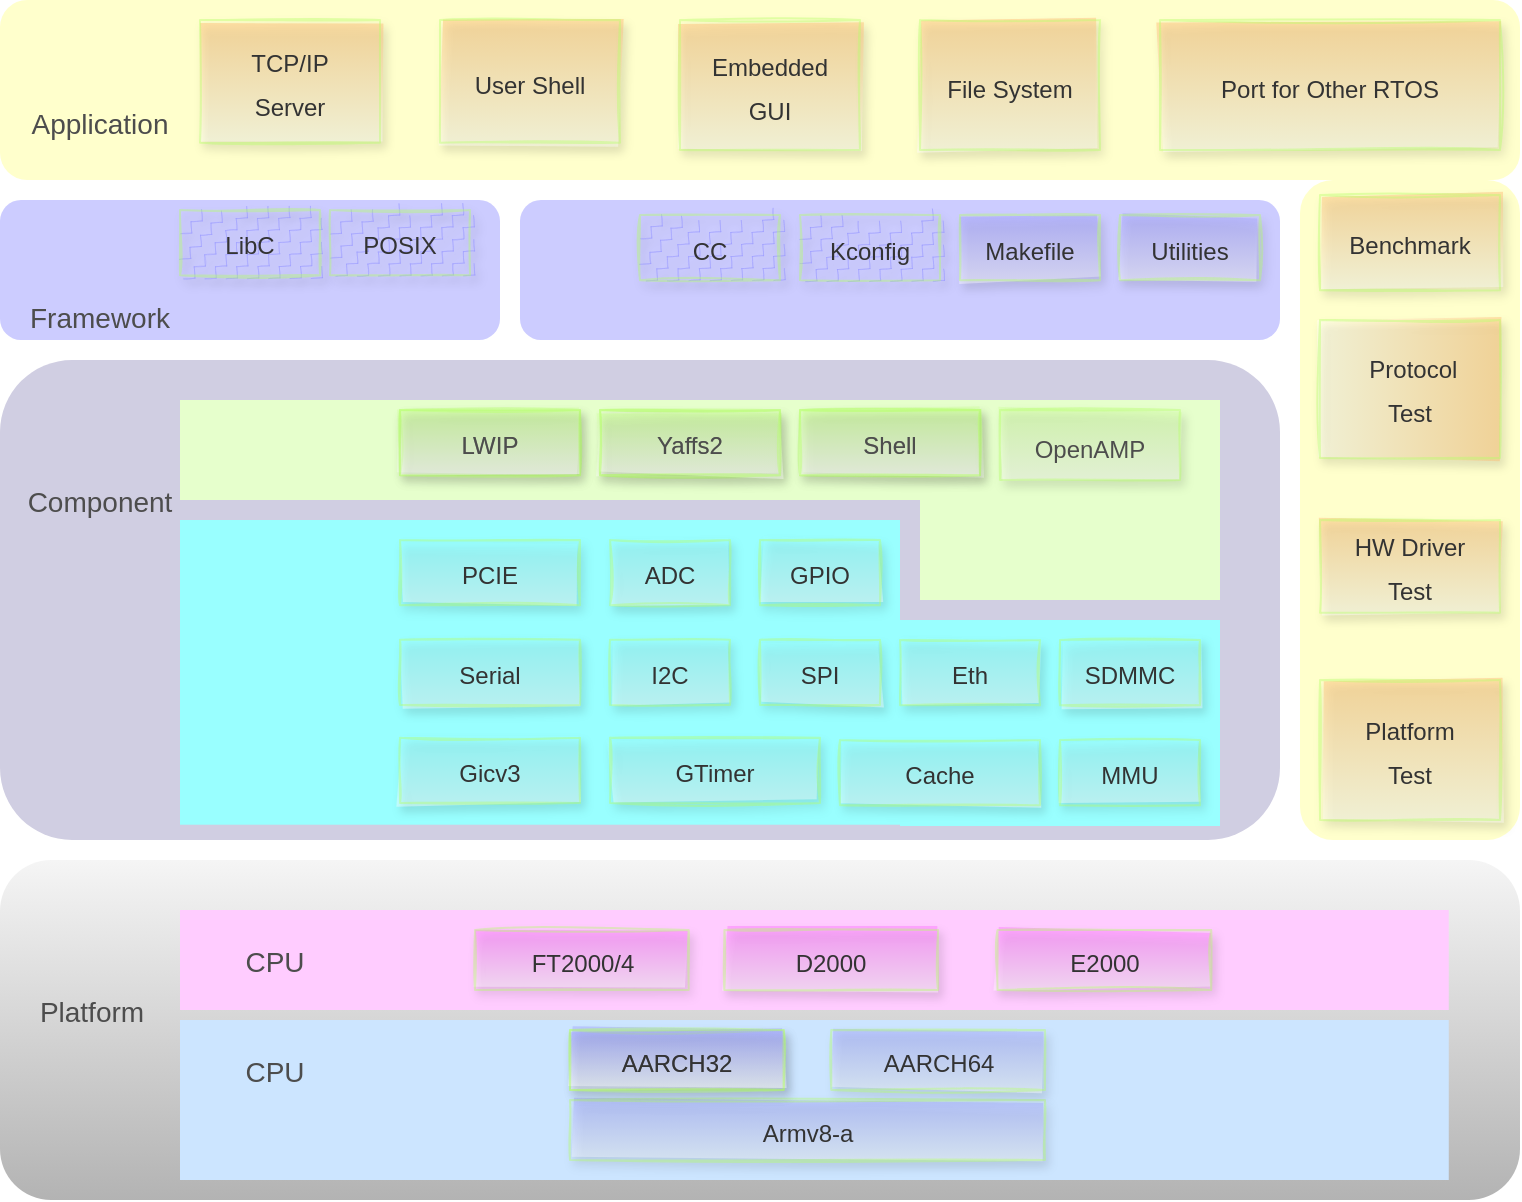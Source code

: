 <mxfile scale="1.5" border="0" disableSvgWarning="true">
    <diagram id="BiUoWOzJMBxxvGTYzvqh" name=" 1 ">
        <mxGraphModel dx="786" dy="472" grid="1" gridSize="10" guides="1" tooltips="1" connect="1" arrows="1" fold="1" page="1" pageScale="1" pageWidth="827" pageHeight="1169" background="none" math="0" shadow="0">
            <root>
                <mxCell id="0"/>
                <mxCell id="1" parent="0"/>
                <mxCell id="2" value="" style="rounded=1;whiteSpace=wrap;html=1;labelBorderColor=#000000;fillColor=#FFFFCC;strokeColor=none;" parent="1" vertex="1">
                    <mxGeometry x="40" y="30" width="760" height="90" as="geometry"/>
                </mxCell>
                <mxCell id="3" value="&lt;font color=&quot;#4d4d4d&quot; style=&quot;font-size: 18px;&quot;&gt;&lt;/font&gt;" style="text;html=1;align=center;verticalAlign=middle;whiteSpace=wrap;rounded=0;fontSize=18;fontStyle=1" parent="1" vertex="1">
                    <mxGeometry x="60" y="40" width="60" height="40" as="geometry"/>
                </mxCell>
                <mxCell id="4" value="" style="rounded=1;whiteSpace=wrap;html=1;labelBorderColor=#000000;fillColor=#CCCCFF;strokeColor=none;" parent="1" vertex="1">
                    <mxGeometry x="40" y="130" width="250" height="70" as="geometry"/>
                </mxCell>
                <mxCell id="5" value="&lt;font color=&quot;#4d4d4d&quot; style=&quot;font-size: 18px&quot;&gt;&lt;/font&gt;" style="text;html=1;align=center;verticalAlign=middle;whiteSpace=wrap;rounded=0;fontSize=18;fontStyle=1" parent="1" vertex="1">
                    <mxGeometry x="60" y="137.65" width="60" height="40" as="geometry"/>
                </mxCell>
                <mxCell id="8" value="" style="rounded=1;whiteSpace=wrap;html=1;fillColor=#d0cee2;labelBorderColor=#000000;strokeColor=none;" parent="1" vertex="1">
                    <mxGeometry x="40" y="210" width="640" height="240" as="geometry"/>
                </mxCell>
                <mxCell id="9" value="&lt;font color=&quot;#4d4d4d&quot; style=&quot;font-size: 18px&quot;&gt;&lt;/font&gt;" style="text;html=1;align=center;verticalAlign=middle;whiteSpace=wrap;rounded=0;fontSize=18;fontStyle=1" parent="1" vertex="1">
                    <mxGeometry x="60" y="230" width="60" height="40" as="geometry"/>
                </mxCell>
                <mxCell id="13" value="" style="rounded=1;whiteSpace=wrap;html=1;labelBorderColor=#000000;fillColor=#CCCCFF;strokeColor=none;" parent="1" vertex="1">
                    <mxGeometry x="300" y="130" width="380" height="70" as="geometry"/>
                </mxCell>
                <mxCell id="38" value="" style="group" parent="1" vertex="1" connectable="0">
                    <mxGeometry x="40" y="460" width="760" height="170" as="geometry"/>
                </mxCell>
                <mxCell id="11" value="" style="rounded=1;whiteSpace=wrap;html=1;fillColor=#f5f5f5;labelBorderColor=#000000;gradientColor=#b3b3b3;strokeColor=none;" parent="38" vertex="1">
                    <mxGeometry width="760" height="170" as="geometry"/>
                </mxCell>
                <mxCell id="12" value="&lt;font color=&quot;#4d4d4d&quot; style=&quot;font-size: 18px&quot;&gt;&lt;/font&gt;" style="text;html=1;align=center;verticalAlign=middle;whiteSpace=wrap;rounded=0;fontSize=18;fontStyle=1" parent="38" vertex="1">
                    <mxGeometry x="10" y="30" width="71.25" height="40" as="geometry"/>
                </mxCell>
                <mxCell id="21" value="" style="rounded=0;whiteSpace=wrap;html=1;fontSize=18;strokeColor=none;fillColor=#FFCCFF;" parent="38" vertex="1">
                    <mxGeometry x="90" y="25" width="634.38" height="50" as="geometry"/>
                </mxCell>
                <mxCell id="22" value="" style="rounded=0;whiteSpace=wrap;html=1;fontSize=18;strokeColor=none;fillColor=#CCE5FF;" parent="38" vertex="1">
                    <mxGeometry x="90" y="80" width="634.38" height="80" as="geometry"/>
                </mxCell>
                <mxCell id="23" value="&lt;font color=&quot;#4d4d4d&quot; style=&quot;font-weight: normal ; font-size: 14px&quot;&gt;CPU&lt;/font&gt;" style="text;html=1;align=center;verticalAlign=middle;whiteSpace=wrap;rounded=0;fontSize=18;fontStyle=1" parent="38" vertex="1">
                    <mxGeometry x="90" y="30" width="95" height="40" as="geometry"/>
                </mxCell>
                <mxCell id="24" value="&lt;font color=&quot;#4d4d4d&quot; style=&quot;font-weight: normal ; font-size: 14px&quot;&gt;CPU&lt;/font&gt;" style="text;html=1;align=center;verticalAlign=middle;whiteSpace=wrap;rounded=0;fontSize=18;fontStyle=1" parent="38" vertex="1">
                    <mxGeometry x="90" y="85" width="95" height="40" as="geometry"/>
                </mxCell>
                <mxCell id="30" value="&lt;font color=&quot;#333333&quot; style=&quot;font-size: 12px&quot;&gt;Armv8-a&lt;/font&gt;" style="rounded=0;whiteSpace=wrap;html=1;fontSize=18;strokeColor=#B3FF66;shadow=1;sketch=1;opacity=40;gradientColor=#ffffff;gradientDirection=south;fillStyle=auto;fillColor=#9999FF;" parent="38" vertex="1">
                    <mxGeometry x="285" y="120" width="237.5" height="30" as="geometry"/>
                </mxCell>
                <mxCell id="31" value="&lt;font color=&quot;#333333&quot; style=&quot;font-size: 12px&quot;&gt;AARCH32&lt;/font&gt;" style="rounded=0;whiteSpace=wrap;html=1;fontSize=18;strokeColor=#B3FF66;shadow=1;sketch=1;opacity=40;gradientColor=#ffffff;gradientDirection=south;fillStyle=auto;fillColor=#9999FF;" parent="38" vertex="1">
                    <mxGeometry x="285" y="85" width="106.875" height="30" as="geometry"/>
                </mxCell>
                <mxCell id="32" value="&lt;font color=&quot;#333333&quot; style=&quot;font-size: 12px&quot;&gt;AARCH64&lt;/font&gt;" style="rounded=0;whiteSpace=wrap;html=1;fontSize=18;strokeColor=#B3FF66;shadow=1;sketch=1;opacity=40;gradientColor=#ffffff;gradientDirection=south;fillStyle=auto;fillColor=#9999FF;" parent="38" vertex="1">
                    <mxGeometry x="415.625" y="85" width="106.875" height="30" as="geometry"/>
                </mxCell>
                <mxCell id="34" value="&lt;font color=&quot;#333333&quot; style=&quot;font-size: 12px&quot;&gt;FT2000/4&lt;/font&gt;" style="rounded=0;whiteSpace=wrap;html=1;fontSize=18;strokeColor=#B3FF66;shadow=1;sketch=1;opacity=40;gradientColor=#ffffff;gradientDirection=south;fillStyle=auto;fillColor=#FF66FF;" parent="38" vertex="1">
                    <mxGeometry x="237.5" y="35" width="106.875" height="30" as="geometry"/>
                </mxCell>
                <mxCell id="35" value="&lt;font color=&quot;#333333&quot; style=&quot;font-size: 12px&quot;&gt;D2000&lt;/font&gt;" style="rounded=0;whiteSpace=wrap;html=1;fontSize=18;strokeColor=#B3FF66;shadow=1;sketch=1;opacity=40;gradientColor=#ffffff;gradientDirection=south;fillStyle=auto;fillColor=#FF66FF;" parent="38" vertex="1">
                    <mxGeometry x="362.188" y="35" width="106.875" height="30" as="geometry"/>
                </mxCell>
                <mxCell id="37" value="&lt;font color=&quot;#333333&quot; style=&quot;font-size: 12px&quot;&gt;E2000&lt;/font&gt;" style="rounded=0;whiteSpace=wrap;html=1;fontSize=18;strokeColor=#B3FF66;shadow=1;sketch=1;opacity=40;gradientColor=#ffffff;gradientDirection=south;fillStyle=auto;fillColor=#FF66FF;" parent="38" vertex="1">
                    <mxGeometry x="498.75" y="35" width="106.875" height="30" as="geometry"/>
                </mxCell>
                <mxCell id="146" value="&lt;font color=&quot;#4d4d4d&quot;&gt;&lt;span style=&quot;font-size: 14px&quot;&gt;Platform&lt;/span&gt;&lt;/font&gt;" style="text;html=1;strokeColor=none;fillColor=none;align=center;verticalAlign=middle;whiteSpace=wrap;rounded=0;shadow=1;sketch=1;fontSize=18;opacity=40;" parent="38" vertex="1">
                    <mxGeometry x="25.63" y="65" width="40" height="20" as="geometry"/>
                </mxCell>
                <mxCell id="163" value="&lt;font color=&quot;#333333&quot; style=&quot;font-size: 12px&quot;&gt;AARCH32&lt;/font&gt;" style="rounded=0;whiteSpace=wrap;html=1;fontSize=18;strokeColor=#B3FF66;shadow=1;sketch=1;opacity=40;gradientColor=#ffffff;gradientDirection=south;fillStyle=auto;fillColor=#9999FF;" vertex="1" parent="38">
                    <mxGeometry x="285" y="85" width="106.875" height="30" as="geometry"/>
                </mxCell>
                <mxCell id="40" value="" style="group;" parent="1" vertex="1" connectable="0">
                    <mxGeometry x="130" y="230" width="520" height="100" as="geometry"/>
                </mxCell>
                <mxCell id="15" value="" style="rounded=0;whiteSpace=wrap;html=1;fontSize=18;strokeColor=none;fillColor=#E6FFCC;" parent="40" vertex="1">
                    <mxGeometry width="520" height="50" as="geometry"/>
                </mxCell>
                <mxCell id="16" value="" style="rounded=0;whiteSpace=wrap;html=1;fontSize=18;strokeColor=none;fillColor=#E6FFCC;" parent="40" vertex="1">
                    <mxGeometry x="370" y="50" width="150" height="50" as="geometry"/>
                </mxCell>
                <mxCell id="18" value="&lt;font color=&quot;#4d4d4d&quot; style=&quot;font-weight: normal ; font-size: 14px&quot;&gt;&lt;/font&gt;" style="text;html=1;align=center;verticalAlign=middle;whiteSpace=wrap;rounded=0;fontSize=18;fontStyle=1" parent="40" vertex="1">
                    <mxGeometry x="10" y="5" width="60" height="40" as="geometry"/>
                </mxCell>
                <mxCell id="20" value="&lt;font color=&quot;#4d4d4d&quot; style=&quot;font-weight: normal ; font-size: 14px&quot;&gt;&lt;/font&gt;" style="text;html=1;align=center;verticalAlign=middle;whiteSpace=wrap;rounded=0;fontSize=18;fontStyle=1" parent="40" vertex="1">
                    <mxGeometry x="380" y="60" width="100" height="40" as="geometry"/>
                </mxCell>
                <mxCell id="120" value="&lt;font color=&quot;#4d4d4d&quot; style=&quot;font-size: 12px&quot;&gt;LWIP&lt;/font&gt;" style="rounded=0;whiteSpace=wrap;html=1;fontSize=18;strokeColor=#B3FF66;shadow=1;sketch=1;opacity=40;gradientColor=#ffffff;gradientDirection=south;fillStyle=auto;fillColor=#CCFF99;strokeWidth=1;" parent="40" vertex="1">
                    <mxGeometry x="110" y="5.002" width="90" height="32.647" as="geometry"/>
                </mxCell>
                <mxCell id="121" value="&lt;font color=&quot;#4d4d4d&quot; style=&quot;font-size: 12px&quot;&gt;Yaffs2&lt;/font&gt;" style="rounded=0;whiteSpace=wrap;html=1;fontSize=18;strokeColor=#B3FF66;shadow=1;sketch=1;opacity=40;gradientColor=#ffffff;gradientDirection=south;fillStyle=auto;fillColor=#CCFF99;" parent="40" vertex="1">
                    <mxGeometry x="210" y="5.002" width="90" height="32.647" as="geometry"/>
                </mxCell>
                <mxCell id="122" value="&lt;font color=&quot;#4d4d4d&quot; style=&quot;font-size: 12px&quot;&gt;Shell&lt;/font&gt;" style="rounded=0;whiteSpace=wrap;html=1;fontSize=18;strokeColor=#B3FF66;shadow=1;sketch=1;opacity=40;gradientColor=#ffffff;gradientDirection=south;fillStyle=auto;fillColor=#CCFF99;" parent="40" vertex="1">
                    <mxGeometry x="310" y="5.002" width="90" height="32.647" as="geometry"/>
                </mxCell>
                <mxCell id="123" value="&lt;font color=&quot;#4d4d4d&quot; style=&quot;font-size: 12px&quot;&gt;OpenAMP&lt;/font&gt;" style="rounded=0;whiteSpace=wrap;html=1;fontSize=18;strokeColor=#B3FF66;shadow=1;sketch=1;opacity=40;gradientColor=#ffffff;gradientDirection=south;fillStyle=auto;fillColor=#CCFF99;" parent="40" vertex="1">
                    <mxGeometry x="410" y="5" width="90" height="35" as="geometry"/>
                </mxCell>
                <mxCell id="151" value="" style="group;" vertex="1" connectable="0" parent="40">
                    <mxGeometry width="520" height="100" as="geometry"/>
                </mxCell>
                <mxCell id="152" value="" style="rounded=0;whiteSpace=wrap;html=1;fontSize=18;strokeColor=none;fillColor=#E6FFCC;" vertex="1" parent="151">
                    <mxGeometry width="520" height="50" as="geometry"/>
                </mxCell>
                <mxCell id="153" value="" style="rounded=0;whiteSpace=wrap;html=1;fontSize=18;strokeColor=none;fillColor=#E6FFCC;" vertex="1" parent="151">
                    <mxGeometry x="370" y="50" width="150" height="50" as="geometry"/>
                </mxCell>
                <mxCell id="154" value="&lt;font color=&quot;#4d4d4d&quot; style=&quot;font-weight: normal ; font-size: 14px&quot;&gt;&lt;/font&gt;" style="text;html=1;align=center;verticalAlign=middle;whiteSpace=wrap;rounded=0;fontSize=18;fontStyle=1" vertex="1" parent="151">
                    <mxGeometry x="10" y="5" width="60" height="40" as="geometry"/>
                </mxCell>
                <mxCell id="155" value="&lt;font color=&quot;#4d4d4d&quot; style=&quot;font-weight: normal ; font-size: 14px&quot;&gt;&lt;/font&gt;" style="text;html=1;align=center;verticalAlign=middle;whiteSpace=wrap;rounded=0;fontSize=18;fontStyle=1" vertex="1" parent="151">
                    <mxGeometry x="380" y="60" width="100" height="40" as="geometry"/>
                </mxCell>
                <mxCell id="156" value="&lt;font color=&quot;#4d4d4d&quot; style=&quot;font-size: 12px&quot;&gt;LWIP&lt;/font&gt;" style="rounded=0;whiteSpace=wrap;html=1;fontSize=18;strokeColor=#B3FF66;shadow=1;sketch=1;opacity=40;gradientColor=#ffffff;gradientDirection=south;fillStyle=auto;fillColor=#CCFF99;strokeWidth=1;" vertex="1" parent="151">
                    <mxGeometry x="110" y="5.002" width="90" height="32.647" as="geometry"/>
                </mxCell>
                <mxCell id="157" value="&lt;font color=&quot;#4d4d4d&quot; style=&quot;font-size: 12px&quot;&gt;Yaffs2&lt;/font&gt;" style="rounded=0;whiteSpace=wrap;html=1;fontSize=18;strokeColor=#B3FF66;shadow=1;sketch=1;opacity=40;gradientColor=#ffffff;gradientDirection=south;fillStyle=auto;fillColor=#CCFF99;" vertex="1" parent="151">
                    <mxGeometry x="210" y="5.002" width="90" height="32.647" as="geometry"/>
                </mxCell>
                <mxCell id="158" value="&lt;font color=&quot;#4d4d4d&quot; style=&quot;font-size: 12px&quot;&gt;Shell&lt;/font&gt;" style="rounded=0;whiteSpace=wrap;html=1;fontSize=18;strokeColor=#B3FF66;shadow=1;sketch=1;opacity=40;gradientColor=#ffffff;gradientDirection=south;fillStyle=auto;fillColor=#CCFF99;" vertex="1" parent="151">
                    <mxGeometry x="310" y="5.002" width="90" height="32.647" as="geometry"/>
                </mxCell>
                <mxCell id="159" value="&lt;font color=&quot;#4d4d4d&quot; style=&quot;font-size: 12px&quot;&gt;OpenAMP&lt;/font&gt;" style="rounded=0;whiteSpace=wrap;html=1;fontSize=18;strokeColor=#B3FF66;shadow=1;sketch=1;opacity=40;gradientColor=#ffffff;gradientDirection=south;fillStyle=auto;fillColor=#CCFF99;" vertex="1" parent="151">
                    <mxGeometry x="410" y="5" width="90" height="35" as="geometry"/>
                </mxCell>
                <mxCell id="160" value="&lt;font color=&quot;#4d4d4d&quot; style=&quot;font-size: 12px&quot;&gt;LWIP&lt;/font&gt;" style="rounded=0;whiteSpace=wrap;html=1;fontSize=18;strokeColor=#B3FF66;shadow=1;sketch=1;opacity=40;gradientColor=#ffffff;gradientDirection=south;fillStyle=auto;fillColor=#CCFF99;strokeWidth=1;" vertex="1" parent="151">
                    <mxGeometry x="110" y="5.002" width="90" height="32.647" as="geometry"/>
                </mxCell>
                <mxCell id="161" value="&lt;font color=&quot;#4d4d4d&quot; style=&quot;font-size: 12px&quot;&gt;Yaffs2&lt;/font&gt;" style="rounded=0;whiteSpace=wrap;html=1;fontSize=18;strokeColor=#B3FF66;shadow=1;sketch=1;opacity=40;gradientColor=#ffffff;gradientDirection=south;fillStyle=auto;fillColor=#CCFF99;" vertex="1" parent="151">
                    <mxGeometry x="210" y="5.002" width="90" height="32.647" as="geometry"/>
                </mxCell>
                <mxCell id="162" value="&lt;font color=&quot;#4d4d4d&quot; style=&quot;font-size: 12px&quot;&gt;Shell&lt;/font&gt;" style="rounded=0;whiteSpace=wrap;html=1;fontSize=18;strokeColor=#B3FF66;shadow=1;sketch=1;opacity=40;gradientColor=#ffffff;gradientDirection=south;fillStyle=auto;fillColor=#CCFF99;" vertex="1" parent="151">
                    <mxGeometry x="310" y="5.002" width="90" height="32.647" as="geometry"/>
                </mxCell>
                <mxCell id="80" value="" style="group" parent="1" vertex="1" connectable="0">
                    <mxGeometry x="130" y="290" width="520" height="185" as="geometry"/>
                </mxCell>
                <mxCell id="39" value="" style="group" parent="80" vertex="1" connectable="0">
                    <mxGeometry width="520" height="185" as="geometry"/>
                </mxCell>
                <mxCell id="17" value="" style="rounded=0;whiteSpace=wrap;html=1;fontSize=18;strokeColor=none;fillColor=#99FFFF;" parent="39" vertex="1">
                    <mxGeometry width="360" height="152.353" as="geometry"/>
                </mxCell>
                <mxCell id="19" value="&lt;font color=&quot;#4d4d4d&quot; style=&quot;font-weight: normal ; font-size: 14px&quot;&gt;&lt;/font&gt;" style="text;html=1;align=center;verticalAlign=middle;whiteSpace=wrap;rounded=0;fontSize=18;fontStyle=1" parent="39" vertex="1">
                    <mxGeometry x="10" width="80" height="141.471" as="geometry"/>
                </mxCell>
                <mxCell id="45" value="&lt;font color=&quot;#333333&quot; style=&quot;font-size: 12px&quot;&gt;Gicv3&lt;/font&gt;" style="rounded=0;whiteSpace=wrap;html=1;fontSize=18;strokeColor=#B3FF66;shadow=1;sketch=1;opacity=40;gradientColor=#ffffff;gradientDirection=south;fillStyle=auto;fillColor=#99FFFF;" parent="39" vertex="1">
                    <mxGeometry x="110" y="108.821" width="90" height="32.647" as="geometry"/>
                </mxCell>
                <mxCell id="46" value="&lt;font color=&quot;#333333&quot; style=&quot;font-size: 12px&quot;&gt;GTimer&lt;/font&gt;" style="rounded=0;whiteSpace=wrap;html=1;fontSize=18;strokeColor=#B3FF66;shadow=1;sketch=1;opacity=40;gradientColor=#ffffff;gradientDirection=south;fillStyle=auto;fillColor=#99FFFF;" parent="39" vertex="1">
                    <mxGeometry x="215" y="108.821" width="105" height="32.647" as="geometry"/>
                </mxCell>
                <mxCell id="47" value="&lt;font color=&quot;#333333&quot; style=&quot;font-size: 12px&quot;&gt;Serial&lt;/font&gt;" style="rounded=0;whiteSpace=wrap;html=1;fontSize=18;strokeColor=#B3FF66;shadow=1;sketch=1;opacity=40;gradientColor=#ffffff;gradientDirection=south;fillStyle=auto;fillColor=#99FFFF;" parent="39" vertex="1">
                    <mxGeometry x="110" y="59.852" width="90" height="32.647" as="geometry"/>
                </mxCell>
                <mxCell id="115" value="&lt;font color=&quot;#333333&quot; style=&quot;font-size: 12px&quot;&gt;PCIE&lt;/font&gt;" style="rounded=0;whiteSpace=wrap;html=1;fontSize=18;strokeColor=#B3FF66;shadow=1;sketch=1;opacity=40;gradientColor=#ffffff;gradientDirection=south;fillStyle=auto;fillColor=#99FFFF;" parent="39" vertex="1">
                    <mxGeometry x="110" y="10.002" width="90" height="32.647" as="geometry"/>
                </mxCell>
                <mxCell id="116" value="&lt;font color=&quot;#333333&quot; style=&quot;font-size: 12px&quot;&gt;I2C&lt;/font&gt;" style="rounded=0;whiteSpace=wrap;html=1;fontSize=18;strokeColor=#B3FF66;shadow=1;sketch=1;opacity=40;gradientColor=#ffffff;gradientDirection=south;fillStyle=auto;fillColor=#99FFFF;" parent="39" vertex="1">
                    <mxGeometry x="215" y="59.85" width="60" height="32.65" as="geometry"/>
                </mxCell>
                <mxCell id="117" value="&lt;font color=&quot;#333333&quot; style=&quot;font-size: 12px&quot;&gt;SPI&lt;/font&gt;" style="rounded=0;whiteSpace=wrap;html=1;fontSize=18;strokeColor=#B3FF66;shadow=1;sketch=1;opacity=40;gradientColor=#ffffff;gradientDirection=south;fillStyle=auto;fillColor=#99FFFF;" parent="39" vertex="1">
                    <mxGeometry x="290" y="59.85" width="60" height="32.65" as="geometry"/>
                </mxCell>
                <mxCell id="119" value="&lt;font color=&quot;#333333&quot; style=&quot;font-size: 12px&quot;&gt;GPIO&lt;/font&gt;" style="rounded=0;whiteSpace=wrap;html=1;fontSize=18;strokeColor=#B3FF66;shadow=1;sketch=1;opacity=40;gradientColor=#ffffff;gradientDirection=south;fillStyle=auto;fillColor=#99FFFF;" parent="39" vertex="1">
                    <mxGeometry x="290" y="10" width="60" height="32.65" as="geometry"/>
                </mxCell>
                <mxCell id="118" value="&lt;font color=&quot;#333333&quot; style=&quot;font-size: 12px&quot;&gt;ADC&lt;/font&gt;" style="rounded=0;whiteSpace=wrap;html=1;fontSize=18;strokeColor=#B3FF66;shadow=1;sketch=1;opacity=40;gradientColor=#ffffff;gradientDirection=south;fillStyle=auto;fillColor=#99FFFF;" parent="39" vertex="1">
                    <mxGeometry x="215" y="10" width="60" height="32.65" as="geometry"/>
                </mxCell>
                <mxCell id="79" value="" style="rounded=0;whiteSpace=wrap;html=1;fontSize=18;strokeColor=none;fillColor=#99FFFF;" parent="80" vertex="1">
                    <mxGeometry x="360" y="50" width="160" height="103" as="geometry"/>
                </mxCell>
                <mxCell id="81" value="&lt;font color=&quot;#333333&quot; style=&quot;font-size: 12px&quot;&gt;Eth&lt;/font&gt;" style="rounded=0;whiteSpace=wrap;html=1;fontSize=18;strokeColor=#B3FF66;shadow=1;sketch=1;opacity=40;gradientColor=#ffffff;gradientDirection=south;fillStyle=auto;fillColor=#99FFFF;" parent="80" vertex="1">
                    <mxGeometry x="360" y="60" width="70" height="32.65" as="geometry"/>
                </mxCell>
                <mxCell id="82" value="&lt;font color=&quot;#333333&quot; style=&quot;font-size: 12px&quot;&gt;SDMMC&lt;/font&gt;" style="rounded=0;whiteSpace=wrap;html=1;fontSize=18;strokeColor=#B3FF66;shadow=1;sketch=1;opacity=40;gradientColor=#ffffff;gradientDirection=south;fillStyle=auto;fillColor=#99FFFF;" parent="80" vertex="1">
                    <mxGeometry x="440" y="60" width="70" height="32.65" as="geometry"/>
                </mxCell>
                <mxCell id="100" value="&lt;font color=&quot;#333333&quot; style=&quot;font-size: 12px&quot;&gt;Cache&lt;/font&gt;" style="rounded=0;whiteSpace=wrap;html=1;fontSize=18;strokeColor=#B3FF66;shadow=1;sketch=1;opacity=40;gradientColor=#ffffff;gradientDirection=south;fillStyle=auto;fillColor=#99FFFF;" parent="80" vertex="1">
                    <mxGeometry x="330" y="110" width="100" height="32.65" as="geometry"/>
                </mxCell>
                <mxCell id="102" value="&lt;font color=&quot;#333333&quot; style=&quot;font-size: 12px&quot;&gt;MMU&lt;/font&gt;" style="rounded=0;whiteSpace=wrap;html=1;fontSize=18;strokeColor=#B3FF66;shadow=1;sketch=1;opacity=40;gradientColor=#ffffff;gradientDirection=south;fillStyle=auto;fillColor=#99FFFF;" parent="80" vertex="1">
                    <mxGeometry x="440" y="110" width="70" height="32.65" as="geometry"/>
                </mxCell>
                <mxCell id="124" value="&lt;font color=&quot;#333333&quot; style=&quot;font-size: 12px&quot;&gt;LibC&lt;/font&gt;" style="rounded=0;whiteSpace=wrap;html=1;fontSize=18;strokeColor=#B3FF66;shadow=1;sketch=1;opacity=40;gradientColor=#ffffff;gradientDirection=south;fillStyle=zigzag-line;fillColor=#9999FF;" parent="1" vertex="1">
                    <mxGeometry x="130" y="135" width="70" height="32.65" as="geometry"/>
                </mxCell>
                <mxCell id="125" value="&lt;font color=&quot;#333333&quot; style=&quot;font-size: 12px&quot;&gt;POSIX&lt;/font&gt;" style="rounded=0;whiteSpace=wrap;html=1;fontSize=18;strokeColor=#B3FF66;shadow=1;sketch=1;opacity=40;gradientColor=#ffffff;gradientDirection=south;fillStyle=zigzag-line;fillColor=#9999FF;" parent="1" vertex="1">
                    <mxGeometry x="205" y="135" width="70" height="32.65" as="geometry"/>
                </mxCell>
                <mxCell id="126" value="&lt;font color=&quot;#333333&quot; style=&quot;font-size: 12px&quot;&gt;CC&lt;/font&gt;" style="rounded=0;whiteSpace=wrap;html=1;fontSize=18;strokeColor=#B3FF66;shadow=1;sketch=1;opacity=40;gradientColor=#ffffff;gradientDirection=south;fillStyle=zigzag-line;fillColor=#9999FF;" parent="1" vertex="1">
                    <mxGeometry x="360" y="137.5" width="70" height="32.65" as="geometry"/>
                </mxCell>
                <mxCell id="127" value="&lt;font color=&quot;#333333&quot; style=&quot;font-size: 12px&quot;&gt;Kconfig&lt;/font&gt;" style="rounded=0;whiteSpace=wrap;html=1;fontSize=18;strokeColor=#B3FF66;shadow=1;sketch=1;opacity=40;gradientColor=#ffffff;gradientDirection=south;fillStyle=zigzag-line;fillColor=#9999FF;" parent="1" vertex="1">
                    <mxGeometry x="440" y="137.5" width="70" height="32.65" as="geometry"/>
                </mxCell>
                <mxCell id="128" value="&lt;font color=&quot;#333333&quot; style=&quot;font-size: 12px&quot;&gt;Makefile&lt;/font&gt;" style="rounded=0;whiteSpace=wrap;html=1;fontSize=18;strokeColor=#B3FF66;shadow=1;sketch=1;opacity=40;gradientColor=#ffffff;gradientDirection=south;fillStyle=auto;fillColor=#9999FF;" parent="1" vertex="1">
                    <mxGeometry x="520" y="137.5" width="70" height="32.65" as="geometry"/>
                </mxCell>
                <mxCell id="129" value="&lt;font color=&quot;#333333&quot; style=&quot;font-size: 12px&quot;&gt;Utilities&lt;/font&gt;" style="rounded=0;whiteSpace=wrap;html=1;fontSize=18;strokeColor=#B3FF66;shadow=1;sketch=1;opacity=40;gradientColor=#ffffff;gradientDirection=south;fillStyle=auto;fillColor=#9999FF;" parent="1" vertex="1">
                    <mxGeometry x="600" y="137.5" width="70" height="32.65" as="geometry"/>
                </mxCell>
                <mxCell id="130" value="" style="rounded=1;whiteSpace=wrap;html=1;labelBorderColor=#000000;strokeColor=none;fillColor=#FFFFCC;" parent="1" vertex="1">
                    <mxGeometry x="690" y="120" width="110" height="330" as="geometry"/>
                </mxCell>
                <mxCell id="132" value="&lt;font color=&quot;#333333&quot; style=&quot;font-size: 12px&quot;&gt;Platform &lt;br&gt;Test&lt;/font&gt;" style="rounded=0;whiteSpace=wrap;html=1;fontSize=18;strokeColor=#B3FF66;shadow=1;sketch=1;opacity=40;gradientColor=#ffffff;gradientDirection=south;fillStyle=auto;fillColor=#FFB366;" parent="1" vertex="1">
                    <mxGeometry x="700" y="370" width="90" height="70" as="geometry"/>
                </mxCell>
                <mxCell id="133" value="&lt;font color=&quot;#333333&quot; style=&quot;font-size: 12px&quot;&gt;HW Driver &lt;br&gt;Test&lt;/font&gt;" style="rounded=0;whiteSpace=wrap;html=1;fontSize=18;strokeColor=#B3FF66;shadow=1;sketch=1;opacity=40;gradientColor=#ffffff;gradientDirection=south;fillStyle=auto;fillColor=#FFB366;" parent="1" vertex="1">
                    <mxGeometry x="700" y="290" width="90" height="46.33" as="geometry"/>
                </mxCell>
                <mxCell id="134" value="&lt;font color=&quot;#333333&quot;&gt;&lt;font style=&quot;font-size: 12px&quot;&gt;Benchmark&lt;/font&gt;&lt;br&gt;&lt;/font&gt;" style="rounded=0;whiteSpace=wrap;html=1;fontSize=18;strokeColor=#B3FF66;shadow=1;sketch=1;opacity=40;gradientColor=#ffffff;gradientDirection=south;fillStyle=auto;fillColor=#FFB366;" parent="1" vertex="1">
                    <mxGeometry x="700" y="127.5" width="90" height="47.65" as="geometry"/>
                </mxCell>
                <mxCell id="135" value="&lt;font color=&quot;#333333&quot; style=&quot;font-size: 12px&quot;&gt;&amp;nbsp;Protocol&lt;br&gt;Test&lt;br&gt;&lt;/font&gt;" style="rounded=0;whiteSpace=wrap;html=1;fontSize=18;strokeColor=#B3FF66;shadow=1;sketch=1;opacity=40;gradientColor=#ffffff;gradientDirection=south;fillStyle=auto;fillColor=#FFB366;direction=south;" parent="1" vertex="1">
                    <mxGeometry x="700" y="190" width="90" height="68.97" as="geometry"/>
                </mxCell>
                <mxCell id="136" value="&lt;font color=&quot;#333333&quot; style=&quot;font-size: 12px&quot;&gt;TCP/IP &lt;br&gt;Server&lt;/font&gt;" style="rounded=0;whiteSpace=wrap;html=1;fontSize=18;strokeColor=#B3FF66;shadow=1;sketch=1;opacity=40;gradientColor=#ffffff;gradientDirection=south;fillStyle=auto;fillColor=#FFB366;" parent="1" vertex="1">
                    <mxGeometry x="140" y="40" width="90" height="61.33" as="geometry"/>
                </mxCell>
                <mxCell id="137" value="&lt;font color=&quot;#333333&quot; style=&quot;font-size: 12px&quot;&gt;User Shell&lt;/font&gt;" style="rounded=0;whiteSpace=wrap;html=1;fontSize=18;strokeColor=#B3FF66;shadow=1;sketch=1;opacity=40;gradientColor=#ffffff;gradientDirection=south;fillStyle=auto;fillColor=#FFB366;" parent="1" vertex="1">
                    <mxGeometry x="260" y="40" width="90" height="61.33" as="geometry"/>
                </mxCell>
                <mxCell id="138" value="&lt;font color=&quot;#333333&quot; style=&quot;font-size: 12px&quot;&gt;Embedded &lt;br&gt;GUI&lt;/font&gt;" style="rounded=0;whiteSpace=wrap;html=1;fontSize=18;strokeColor=#B3FF66;shadow=1;sketch=1;opacity=40;gradientColor=#ffffff;gradientDirection=south;fillStyle=auto;fillColor=#FFB366;" parent="1" vertex="1">
                    <mxGeometry x="380" y="40" width="90" height="65" as="geometry"/>
                </mxCell>
                <mxCell id="139" value="&lt;font color=&quot;#333333&quot; style=&quot;font-size: 12px&quot;&gt;File System&lt;/font&gt;" style="rounded=0;whiteSpace=wrap;html=1;fontSize=18;strokeColor=#B3FF66;shadow=1;sketch=1;opacity=40;gradientColor=#ffffff;gradientDirection=south;fillStyle=auto;fillColor=#FFB366;" parent="1" vertex="1">
                    <mxGeometry x="500" y="40" width="90" height="65" as="geometry"/>
                </mxCell>
                <mxCell id="140" value="&lt;font color=&quot;#333333&quot; style=&quot;font-size: 12px&quot;&gt;Port for Other RTOS&lt;/font&gt;" style="rounded=0;whiteSpace=wrap;html=1;fontSize=18;strokeColor=#B3FF66;shadow=1;sketch=1;opacity=40;gradientColor=#ffffff;gradientDirection=south;fillStyle=auto;fillColor=#FFB366;" parent="1" vertex="1">
                    <mxGeometry x="620" y="40" width="170" height="65" as="geometry"/>
                </mxCell>
                <mxCell id="142" value="&lt;font color=&quot;#4d4d4d&quot;&gt;&lt;span style=&quot;font-size: 14px&quot;&gt;Application&lt;/span&gt;&lt;/font&gt;" style="text;html=1;strokeColor=none;fillColor=none;align=center;verticalAlign=middle;whiteSpace=wrap;rounded=0;shadow=1;sketch=1;fontSize=18;opacity=40;" parent="1" vertex="1">
                    <mxGeometry x="70" y="81.33" width="40" height="20" as="geometry"/>
                </mxCell>
                <mxCell id="143" value="&lt;font color=&quot;#4d4d4d&quot;&gt;&lt;span style=&quot;font-size: 14px&quot;&gt;Framework&lt;/span&gt;&lt;/font&gt;" style="text;html=1;strokeColor=none;fillColor=none;align=center;verticalAlign=middle;whiteSpace=wrap;rounded=0;shadow=1;sketch=1;fontSize=18;opacity=40;" parent="1" vertex="1">
                    <mxGeometry x="70" y="177.65" width="40" height="20" as="geometry"/>
                </mxCell>
                <mxCell id="145" value="&lt;font color=&quot;#4d4d4d&quot;&gt;&lt;span style=&quot;font-size: 14px&quot;&gt;Component&lt;/span&gt;&lt;/font&gt;" style="text;html=1;strokeColor=none;fillColor=none;align=center;verticalAlign=middle;whiteSpace=wrap;rounded=0;shadow=1;sketch=1;fontSize=18;opacity=40;" parent="1" vertex="1">
                    <mxGeometry x="70" y="270" width="40" height="20" as="geometry"/>
                </mxCell>
                <mxCell id="149" value="&lt;font color=&quot;#4d4d4d&quot;&gt;&lt;span style=&quot;font-size: 14px ; font-weight: 400&quot;&gt;&lt;/span&gt;&lt;/font&gt;" style="text;html=1;align=center;verticalAlign=middle;whiteSpace=wrap;rounded=0;fontSize=18;fontStyle=1" parent="1" vertex="1">
                    <mxGeometry x="285" y="167.65" width="95" height="40" as="geometry"/>
                </mxCell>
                <mxCell id="150" value="&lt;font color=&quot;#4d4d4d&quot;&gt;&lt;span style=&quot;font-size: 14px ; font-weight: 400&quot;&gt;&lt;/span&gt;&lt;/font&gt;" style="text;html=1;align=center;verticalAlign=middle;whiteSpace=wrap;rounded=0;fontSize=18;fontStyle=1" parent="1" vertex="1">
                    <mxGeometry x="120" y="167.65" width="95" height="40" as="geometry"/>
                </mxCell>
            </root>
        </mxGraphModel>
    </diagram>
</mxfile>